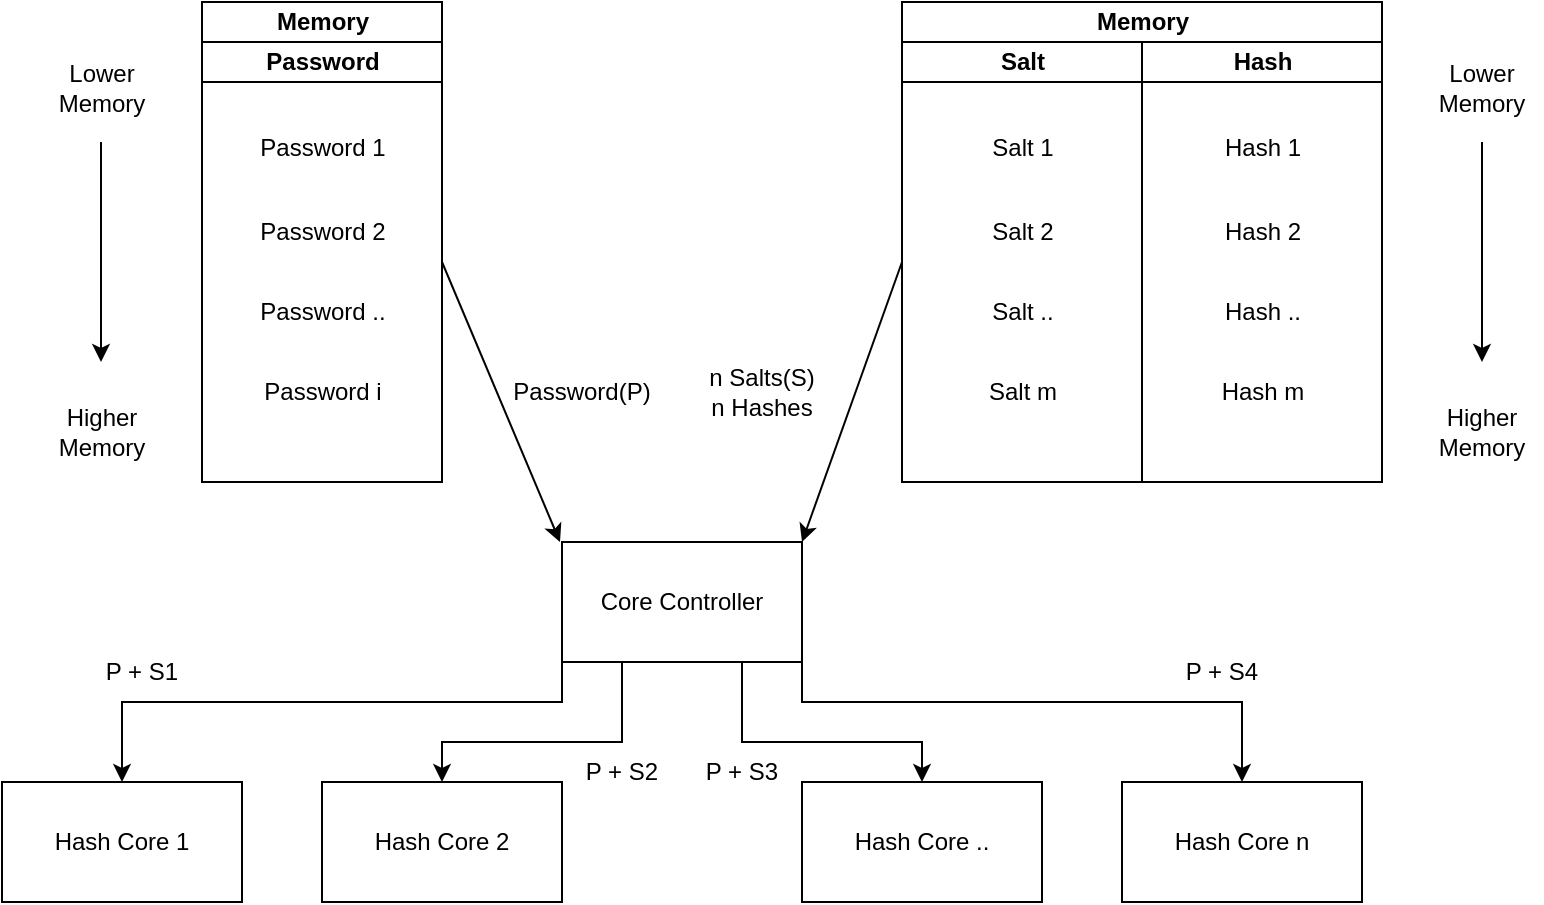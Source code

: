 <mxfile version="22.0.0" type="github">
  <diagram name="Page-1" id="oHbBpfMNV7-MWkwOHZMf">
    <mxGraphModel dx="1050" dy="654" grid="1" gridSize="10" guides="1" tooltips="1" connect="1" arrows="1" fold="1" page="1" pageScale="1" pageWidth="850" pageHeight="1100" math="0" shadow="0">
      <root>
        <mxCell id="0" />
        <mxCell id="1" parent="0" />
        <mxCell id="EGrysA47NTrs74HKjs9L-43" style="edgeStyle=orthogonalEdgeStyle;rounded=0;orthogonalLoop=1;jettySize=auto;html=1;exitX=0.25;exitY=1;exitDx=0;exitDy=0;entryX=0.5;entryY=0;entryDx=0;entryDy=0;" edge="1" parent="1" source="EGrysA47NTrs74HKjs9L-1" target="EGrysA47NTrs74HKjs9L-3">
          <mxGeometry relative="1" as="geometry">
            <Array as="points">
              <mxPoint x="370" y="380" />
              <mxPoint x="280" y="380" />
            </Array>
          </mxGeometry>
        </mxCell>
        <mxCell id="EGrysA47NTrs74HKjs9L-44" style="edgeStyle=orthogonalEdgeStyle;rounded=0;orthogonalLoop=1;jettySize=auto;html=1;exitX=0.75;exitY=1;exitDx=0;exitDy=0;entryX=0.5;entryY=0;entryDx=0;entryDy=0;" edge="1" parent="1" source="EGrysA47NTrs74HKjs9L-1" target="EGrysA47NTrs74HKjs9L-4">
          <mxGeometry relative="1" as="geometry">
            <Array as="points">
              <mxPoint x="430" y="380" />
              <mxPoint x="520" y="380" />
            </Array>
          </mxGeometry>
        </mxCell>
        <mxCell id="EGrysA47NTrs74HKjs9L-45" style="edgeStyle=orthogonalEdgeStyle;rounded=0;orthogonalLoop=1;jettySize=auto;html=1;exitX=0;exitY=1;exitDx=0;exitDy=0;entryX=0.5;entryY=0;entryDx=0;entryDy=0;" edge="1" parent="1" source="EGrysA47NTrs74HKjs9L-1" target="EGrysA47NTrs74HKjs9L-2">
          <mxGeometry relative="1" as="geometry">
            <mxPoint x="340" y="360" as="sourcePoint" />
            <mxPoint x="120" y="420" as="targetPoint" />
            <Array as="points">
              <mxPoint x="340" y="360" />
              <mxPoint x="120" y="360" />
            </Array>
          </mxGeometry>
        </mxCell>
        <mxCell id="EGrysA47NTrs74HKjs9L-46" style="edgeStyle=orthogonalEdgeStyle;rounded=0;orthogonalLoop=1;jettySize=auto;html=1;exitX=1;exitY=1;exitDx=0;exitDy=0;entryX=0.5;entryY=0;entryDx=0;entryDy=0;" edge="1" parent="1" source="EGrysA47NTrs74HKjs9L-1" target="EGrysA47NTrs74HKjs9L-5">
          <mxGeometry relative="1" as="geometry">
            <Array as="points">
              <mxPoint x="460" y="360" />
              <mxPoint x="680" y="360" />
            </Array>
          </mxGeometry>
        </mxCell>
        <mxCell id="EGrysA47NTrs74HKjs9L-1" value="Core Controller" style="rounded=0;whiteSpace=wrap;html=1;" vertex="1" parent="1">
          <mxGeometry x="340" y="280" width="120" height="60" as="geometry" />
        </mxCell>
        <mxCell id="EGrysA47NTrs74HKjs9L-2" value="Hash Core 1" style="rounded=0;whiteSpace=wrap;html=1;" vertex="1" parent="1">
          <mxGeometry x="60" y="400" width="120" height="60" as="geometry" />
        </mxCell>
        <mxCell id="EGrysA47NTrs74HKjs9L-3" value="Hash Core 2" style="rounded=0;whiteSpace=wrap;html=1;" vertex="1" parent="1">
          <mxGeometry x="220" y="400" width="120" height="60" as="geometry" />
        </mxCell>
        <mxCell id="EGrysA47NTrs74HKjs9L-4" value="Hash Core .." style="rounded=0;whiteSpace=wrap;html=1;" vertex="1" parent="1">
          <mxGeometry x="460" y="400" width="120" height="60" as="geometry" />
        </mxCell>
        <mxCell id="EGrysA47NTrs74HKjs9L-5" value="Hash Core n" style="rounded=0;whiteSpace=wrap;html=1;" vertex="1" parent="1">
          <mxGeometry x="620" y="400" width="120" height="60" as="geometry" />
        </mxCell>
        <mxCell id="EGrysA47NTrs74HKjs9L-10" value="" style="endArrow=classic;html=1;rounded=0;entryX=0.5;entryY=0;entryDx=0;entryDy=0;exitX=1;exitY=0.5;exitDx=0;exitDy=0;" edge="1" parent="1" source="EGrysA47NTrs74HKjs9L-37">
          <mxGeometry width="50" height="50" relative="1" as="geometry">
            <mxPoint x="339" y="210" as="sourcePoint" />
            <mxPoint x="339" y="280" as="targetPoint" />
            <Array as="points" />
          </mxGeometry>
        </mxCell>
        <mxCell id="EGrysA47NTrs74HKjs9L-11" value="Password(P)" style="text;html=1;strokeColor=none;fillColor=none;align=center;verticalAlign=middle;whiteSpace=wrap;rounded=0;" vertex="1" parent="1">
          <mxGeometry x="320" y="190" width="60" height="30" as="geometry" />
        </mxCell>
        <mxCell id="EGrysA47NTrs74HKjs9L-18" value="Memory" style="swimlane;childLayout=stackLayout;resizeParent=1;resizeParentMax=0;startSize=20;html=1;" vertex="1" parent="1">
          <mxGeometry x="510" y="10" width="240" height="240" as="geometry">
            <mxRectangle x="60" y="20" width="70" height="30" as="alternateBounds" />
          </mxGeometry>
        </mxCell>
        <mxCell id="EGrysA47NTrs74HKjs9L-19" value="Salt" style="swimlane;startSize=20;html=1;" vertex="1" parent="EGrysA47NTrs74HKjs9L-18">
          <mxGeometry y="20" width="120" height="220" as="geometry" />
        </mxCell>
        <mxCell id="EGrysA47NTrs74HKjs9L-25" value="Salt 2" style="text;html=1;align=center;verticalAlign=middle;resizable=0;points=[];autosize=1;strokeColor=none;fillColor=none;" vertex="1" parent="EGrysA47NTrs74HKjs9L-19">
          <mxGeometry x="35" y="80" width="50" height="30" as="geometry" />
        </mxCell>
        <mxCell id="EGrysA47NTrs74HKjs9L-26" value="Salt .." style="text;html=1;align=center;verticalAlign=middle;resizable=0;points=[];autosize=1;strokeColor=none;fillColor=none;" vertex="1" parent="EGrysA47NTrs74HKjs9L-19">
          <mxGeometry x="35" y="120" width="50" height="30" as="geometry" />
        </mxCell>
        <mxCell id="EGrysA47NTrs74HKjs9L-27" value="Salt m" style="text;html=1;align=center;verticalAlign=middle;resizable=0;points=[];autosize=1;strokeColor=none;fillColor=none;" vertex="1" parent="EGrysA47NTrs74HKjs9L-19">
          <mxGeometry x="30" y="160" width="60" height="30" as="geometry" />
        </mxCell>
        <mxCell id="EGrysA47NTrs74HKjs9L-24" value="Salt 1" style="text;html=1;align=center;verticalAlign=middle;resizable=0;points=[];autosize=1;strokeColor=none;fillColor=none;" vertex="1" parent="EGrysA47NTrs74HKjs9L-19">
          <mxGeometry x="35" y="38" width="50" height="30" as="geometry" />
        </mxCell>
        <mxCell id="EGrysA47NTrs74HKjs9L-20" value="Hash" style="swimlane;startSize=20;html=1;" vertex="1" parent="EGrysA47NTrs74HKjs9L-18">
          <mxGeometry x="120" y="20" width="120" height="220" as="geometry" />
        </mxCell>
        <mxCell id="EGrysA47NTrs74HKjs9L-28" value="Hash 1" style="text;html=1;align=center;verticalAlign=middle;resizable=0;points=[];autosize=1;strokeColor=none;fillColor=none;" vertex="1" parent="EGrysA47NTrs74HKjs9L-20">
          <mxGeometry x="30" y="38" width="60" height="30" as="geometry" />
        </mxCell>
        <mxCell id="EGrysA47NTrs74HKjs9L-29" value="Hash 2" style="text;html=1;align=center;verticalAlign=middle;resizable=0;points=[];autosize=1;strokeColor=none;fillColor=none;" vertex="1" parent="EGrysA47NTrs74HKjs9L-20">
          <mxGeometry x="30" y="80" width="60" height="30" as="geometry" />
        </mxCell>
        <mxCell id="EGrysA47NTrs74HKjs9L-30" value="Hash .." style="text;html=1;align=center;verticalAlign=middle;resizable=0;points=[];autosize=1;strokeColor=none;fillColor=none;" vertex="1" parent="EGrysA47NTrs74HKjs9L-20">
          <mxGeometry x="30" y="120" width="60" height="30" as="geometry" />
        </mxCell>
        <mxCell id="EGrysA47NTrs74HKjs9L-31" value="Hash m" style="text;html=1;align=center;verticalAlign=middle;resizable=0;points=[];autosize=1;strokeColor=none;fillColor=none;" vertex="1" parent="EGrysA47NTrs74HKjs9L-20">
          <mxGeometry x="30" y="160" width="60" height="30" as="geometry" />
        </mxCell>
        <mxCell id="EGrysA47NTrs74HKjs9L-32" value="" style="endArrow=classic;html=1;rounded=0;exitX=0;exitY=0.5;exitDx=0;exitDy=0;entryX=1;entryY=0;entryDx=0;entryDy=0;" edge="1" parent="1" source="EGrysA47NTrs74HKjs9L-19" target="EGrysA47NTrs74HKjs9L-1">
          <mxGeometry width="50" height="50" relative="1" as="geometry">
            <mxPoint x="460" y="370" as="sourcePoint" />
            <mxPoint x="510" y="320" as="targetPoint" />
          </mxGeometry>
        </mxCell>
        <mxCell id="EGrysA47NTrs74HKjs9L-33" value="Lower Memory" style="text;html=1;strokeColor=none;fillColor=none;align=center;verticalAlign=middle;whiteSpace=wrap;rounded=0;" vertex="1" parent="1">
          <mxGeometry x="770" y="38" width="60" height="30" as="geometry" />
        </mxCell>
        <mxCell id="EGrysA47NTrs74HKjs9L-34" value="Higher Memory" style="text;html=1;strokeColor=none;fillColor=none;align=center;verticalAlign=middle;whiteSpace=wrap;rounded=0;" vertex="1" parent="1">
          <mxGeometry x="770" y="210" width="60" height="30" as="geometry" />
        </mxCell>
        <mxCell id="EGrysA47NTrs74HKjs9L-35" value="" style="endArrow=classic;html=1;rounded=0;" edge="1" parent="1">
          <mxGeometry width="50" height="50" relative="1" as="geometry">
            <mxPoint x="800" y="80" as="sourcePoint" />
            <mxPoint x="800" y="190" as="targetPoint" />
          </mxGeometry>
        </mxCell>
        <mxCell id="EGrysA47NTrs74HKjs9L-36" value="Memory" style="swimlane;childLayout=stackLayout;resizeParent=1;resizeParentMax=0;startSize=20;html=1;" vertex="1" parent="1">
          <mxGeometry x="160" y="10" width="120" height="240" as="geometry" />
        </mxCell>
        <mxCell id="EGrysA47NTrs74HKjs9L-37" value="Password" style="swimlane;startSize=20;html=1;" vertex="1" parent="EGrysA47NTrs74HKjs9L-36">
          <mxGeometry y="20" width="120" height="220" as="geometry" />
        </mxCell>
        <mxCell id="EGrysA47NTrs74HKjs9L-51" value="Password 1" style="text;html=1;align=center;verticalAlign=middle;resizable=0;points=[];autosize=1;strokeColor=none;fillColor=none;" vertex="1" parent="EGrysA47NTrs74HKjs9L-37">
          <mxGeometry x="15" y="38" width="90" height="30" as="geometry" />
        </mxCell>
        <mxCell id="EGrysA47NTrs74HKjs9L-52" value="Password 2" style="text;html=1;align=center;verticalAlign=middle;resizable=0;points=[];autosize=1;strokeColor=none;fillColor=none;" vertex="1" parent="EGrysA47NTrs74HKjs9L-37">
          <mxGeometry x="15" y="80" width="90" height="30" as="geometry" />
        </mxCell>
        <mxCell id="EGrysA47NTrs74HKjs9L-53" value="Password .." style="text;html=1;align=center;verticalAlign=middle;resizable=0;points=[];autosize=1;strokeColor=none;fillColor=none;" vertex="1" parent="EGrysA47NTrs74HKjs9L-37">
          <mxGeometry x="15" y="120" width="90" height="30" as="geometry" />
        </mxCell>
        <mxCell id="EGrysA47NTrs74HKjs9L-54" value="Password i" style="text;html=1;align=center;verticalAlign=middle;resizable=0;points=[];autosize=1;strokeColor=none;fillColor=none;" vertex="1" parent="EGrysA47NTrs74HKjs9L-37">
          <mxGeometry x="20" y="160" width="80" height="30" as="geometry" />
        </mxCell>
        <mxCell id="EGrysA47NTrs74HKjs9L-40" value="&lt;div&gt;n Salts(S)&lt;/div&gt;&lt;div&gt;n Hashes&lt;br&gt;&lt;/div&gt;" style="text;html=1;strokeColor=none;fillColor=none;align=center;verticalAlign=middle;whiteSpace=wrap;rounded=0;" vertex="1" parent="1">
          <mxGeometry x="410" y="190" width="60" height="30" as="geometry" />
        </mxCell>
        <mxCell id="EGrysA47NTrs74HKjs9L-47" value="Lower Memory" style="text;html=1;strokeColor=none;fillColor=none;align=center;verticalAlign=middle;whiteSpace=wrap;rounded=0;" vertex="1" parent="1">
          <mxGeometry x="80" y="38" width="60" height="30" as="geometry" />
        </mxCell>
        <mxCell id="EGrysA47NTrs74HKjs9L-49" value="Higher Memory" style="text;html=1;strokeColor=none;fillColor=none;align=center;verticalAlign=middle;whiteSpace=wrap;rounded=0;" vertex="1" parent="1">
          <mxGeometry x="80" y="210" width="60" height="30" as="geometry" />
        </mxCell>
        <mxCell id="EGrysA47NTrs74HKjs9L-50" value="" style="endArrow=classic;html=1;rounded=0;" edge="1" parent="1">
          <mxGeometry width="50" height="50" relative="1" as="geometry">
            <mxPoint x="109.5" y="80" as="sourcePoint" />
            <mxPoint x="109.5" y="190" as="targetPoint" />
          </mxGeometry>
        </mxCell>
        <mxCell id="EGrysA47NTrs74HKjs9L-55" value="P + S1" style="text;html=1;strokeColor=none;fillColor=none;align=center;verticalAlign=middle;whiteSpace=wrap;rounded=0;" vertex="1" parent="1">
          <mxGeometry x="100" y="330" width="60" height="30" as="geometry" />
        </mxCell>
        <mxCell id="EGrysA47NTrs74HKjs9L-56" value="P + S2" style="text;html=1;strokeColor=none;fillColor=none;align=center;verticalAlign=middle;whiteSpace=wrap;rounded=0;" vertex="1" parent="1">
          <mxGeometry x="340" y="380" width="60" height="30" as="geometry" />
        </mxCell>
        <mxCell id="EGrysA47NTrs74HKjs9L-57" value="P + S3" style="text;html=1;strokeColor=none;fillColor=none;align=center;verticalAlign=middle;whiteSpace=wrap;rounded=0;" vertex="1" parent="1">
          <mxGeometry x="400" y="380" width="60" height="30" as="geometry" />
        </mxCell>
        <mxCell id="EGrysA47NTrs74HKjs9L-58" value="P + S4" style="text;html=1;strokeColor=none;fillColor=none;align=center;verticalAlign=middle;whiteSpace=wrap;rounded=0;" vertex="1" parent="1">
          <mxGeometry x="640" y="330" width="60" height="30" as="geometry" />
        </mxCell>
      </root>
    </mxGraphModel>
  </diagram>
</mxfile>
